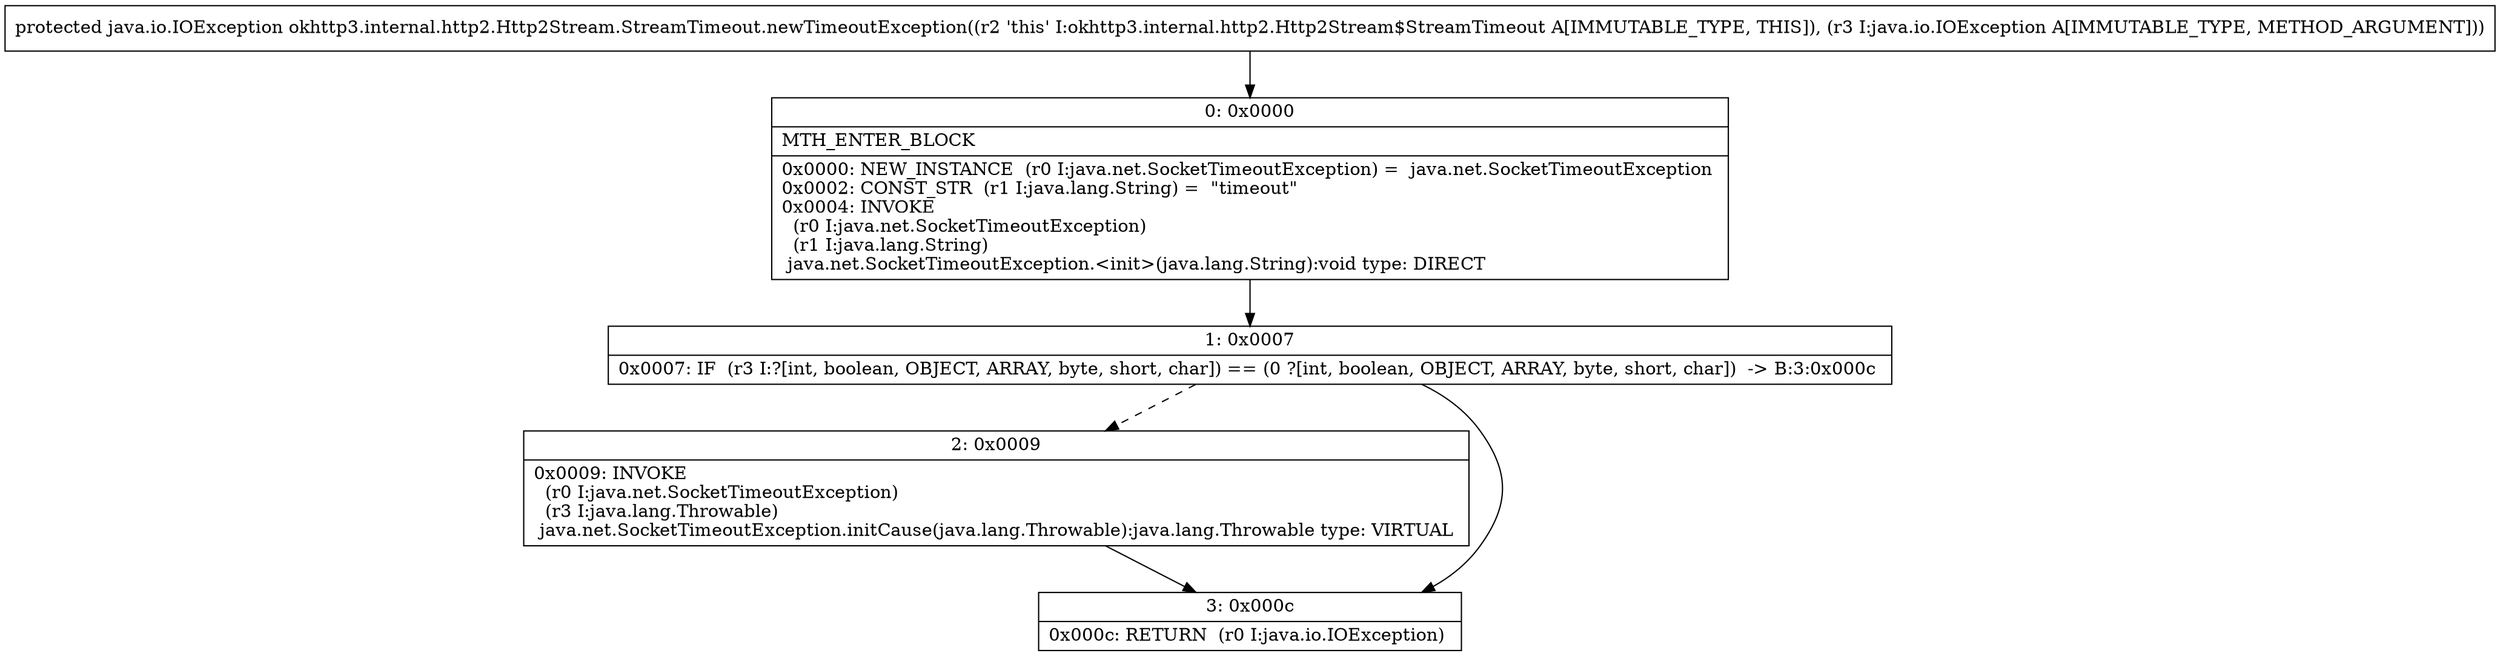 digraph "CFG forokhttp3.internal.http2.Http2Stream.StreamTimeout.newTimeoutException(Ljava\/io\/IOException;)Ljava\/io\/IOException;" {
Node_0 [shape=record,label="{0\:\ 0x0000|MTH_ENTER_BLOCK\l|0x0000: NEW_INSTANCE  (r0 I:java.net.SocketTimeoutException) =  java.net.SocketTimeoutException \l0x0002: CONST_STR  (r1 I:java.lang.String) =  \"timeout\" \l0x0004: INVOKE  \l  (r0 I:java.net.SocketTimeoutException)\l  (r1 I:java.lang.String)\l java.net.SocketTimeoutException.\<init\>(java.lang.String):void type: DIRECT \l}"];
Node_1 [shape=record,label="{1\:\ 0x0007|0x0007: IF  (r3 I:?[int, boolean, OBJECT, ARRAY, byte, short, char]) == (0 ?[int, boolean, OBJECT, ARRAY, byte, short, char])  \-\> B:3:0x000c \l}"];
Node_2 [shape=record,label="{2\:\ 0x0009|0x0009: INVOKE  \l  (r0 I:java.net.SocketTimeoutException)\l  (r3 I:java.lang.Throwable)\l java.net.SocketTimeoutException.initCause(java.lang.Throwable):java.lang.Throwable type: VIRTUAL \l}"];
Node_3 [shape=record,label="{3\:\ 0x000c|0x000c: RETURN  (r0 I:java.io.IOException) \l}"];
MethodNode[shape=record,label="{protected java.io.IOException okhttp3.internal.http2.Http2Stream.StreamTimeout.newTimeoutException((r2 'this' I:okhttp3.internal.http2.Http2Stream$StreamTimeout A[IMMUTABLE_TYPE, THIS]), (r3 I:java.io.IOException A[IMMUTABLE_TYPE, METHOD_ARGUMENT])) }"];
MethodNode -> Node_0;
Node_0 -> Node_1;
Node_1 -> Node_2[style=dashed];
Node_1 -> Node_3;
Node_2 -> Node_3;
}

